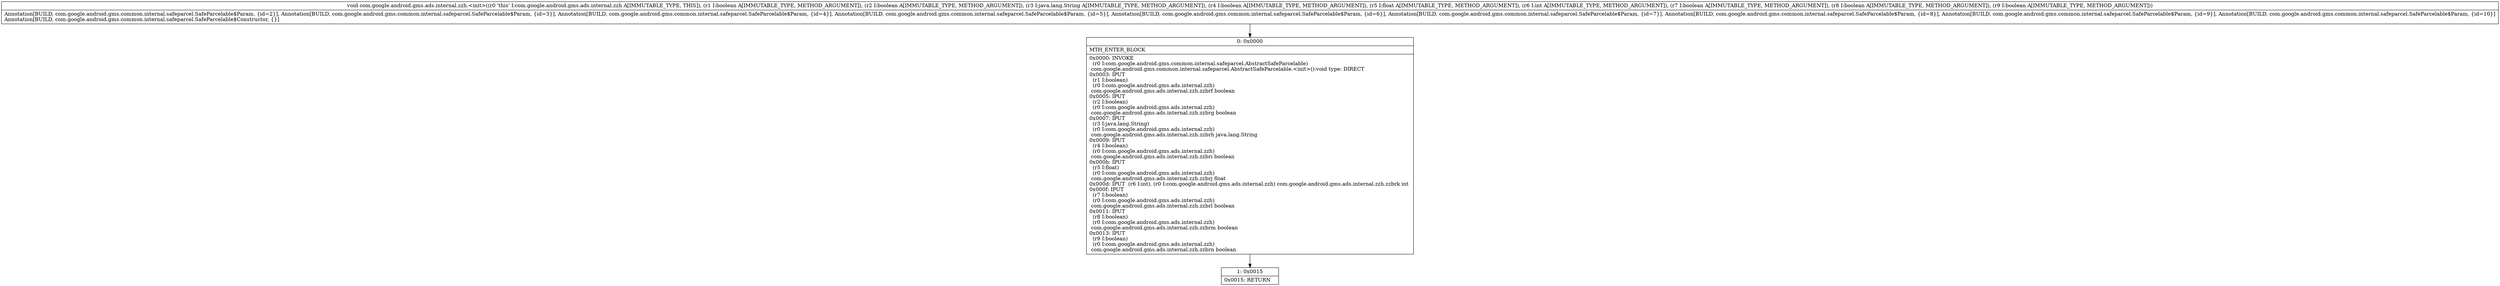 digraph "CFG forcom.google.android.gms.ads.internal.zzh.\<init\>(ZZLjava\/lang\/String;ZFIZZZ)V" {
Node_0 [shape=record,label="{0\:\ 0x0000|MTH_ENTER_BLOCK\l|0x0000: INVOKE  \l  (r0 I:com.google.android.gms.common.internal.safeparcel.AbstractSafeParcelable)\l com.google.android.gms.common.internal.safeparcel.AbstractSafeParcelable.\<init\>():void type: DIRECT \l0x0003: IPUT  \l  (r1 I:boolean)\l  (r0 I:com.google.android.gms.ads.internal.zzh)\l com.google.android.gms.ads.internal.zzh.zzbrf boolean \l0x0005: IPUT  \l  (r2 I:boolean)\l  (r0 I:com.google.android.gms.ads.internal.zzh)\l com.google.android.gms.ads.internal.zzh.zzbrg boolean \l0x0007: IPUT  \l  (r3 I:java.lang.String)\l  (r0 I:com.google.android.gms.ads.internal.zzh)\l com.google.android.gms.ads.internal.zzh.zzbrh java.lang.String \l0x0009: IPUT  \l  (r4 I:boolean)\l  (r0 I:com.google.android.gms.ads.internal.zzh)\l com.google.android.gms.ads.internal.zzh.zzbri boolean \l0x000b: IPUT  \l  (r5 I:float)\l  (r0 I:com.google.android.gms.ads.internal.zzh)\l com.google.android.gms.ads.internal.zzh.zzbrj float \l0x000d: IPUT  (r6 I:int), (r0 I:com.google.android.gms.ads.internal.zzh) com.google.android.gms.ads.internal.zzh.zzbrk int \l0x000f: IPUT  \l  (r7 I:boolean)\l  (r0 I:com.google.android.gms.ads.internal.zzh)\l com.google.android.gms.ads.internal.zzh.zzbrl boolean \l0x0011: IPUT  \l  (r8 I:boolean)\l  (r0 I:com.google.android.gms.ads.internal.zzh)\l com.google.android.gms.ads.internal.zzh.zzbrm boolean \l0x0013: IPUT  \l  (r9 I:boolean)\l  (r0 I:com.google.android.gms.ads.internal.zzh)\l com.google.android.gms.ads.internal.zzh.zzbrn boolean \l}"];
Node_1 [shape=record,label="{1\:\ 0x0015|0x0015: RETURN   \l}"];
MethodNode[shape=record,label="{void com.google.android.gms.ads.internal.zzh.\<init\>((r0 'this' I:com.google.android.gms.ads.internal.zzh A[IMMUTABLE_TYPE, THIS]), (r1 I:boolean A[IMMUTABLE_TYPE, METHOD_ARGUMENT]), (r2 I:boolean A[IMMUTABLE_TYPE, METHOD_ARGUMENT]), (r3 I:java.lang.String A[IMMUTABLE_TYPE, METHOD_ARGUMENT]), (r4 I:boolean A[IMMUTABLE_TYPE, METHOD_ARGUMENT]), (r5 I:float A[IMMUTABLE_TYPE, METHOD_ARGUMENT]), (r6 I:int A[IMMUTABLE_TYPE, METHOD_ARGUMENT]), (r7 I:boolean A[IMMUTABLE_TYPE, METHOD_ARGUMENT]), (r8 I:boolean A[IMMUTABLE_TYPE, METHOD_ARGUMENT]), (r9 I:boolean A[IMMUTABLE_TYPE, METHOD_ARGUMENT]))  | Annotation[BUILD, com.google.android.gms.common.internal.safeparcel.SafeParcelable$Param, \{id=2\}], Annotation[BUILD, com.google.android.gms.common.internal.safeparcel.SafeParcelable$Param, \{id=3\}], Annotation[BUILD, com.google.android.gms.common.internal.safeparcel.SafeParcelable$Param, \{id=4\}], Annotation[BUILD, com.google.android.gms.common.internal.safeparcel.SafeParcelable$Param, \{id=5\}], Annotation[BUILD, com.google.android.gms.common.internal.safeparcel.SafeParcelable$Param, \{id=6\}], Annotation[BUILD, com.google.android.gms.common.internal.safeparcel.SafeParcelable$Param, \{id=7\}], Annotation[BUILD, com.google.android.gms.common.internal.safeparcel.SafeParcelable$Param, \{id=8\}], Annotation[BUILD, com.google.android.gms.common.internal.safeparcel.SafeParcelable$Param, \{id=9\}], Annotation[BUILD, com.google.android.gms.common.internal.safeparcel.SafeParcelable$Param, \{id=10\}]\lAnnotation[BUILD, com.google.android.gms.common.internal.safeparcel.SafeParcelable$Constructor, \{\}]\l}"];
MethodNode -> Node_0;
Node_0 -> Node_1;
}

